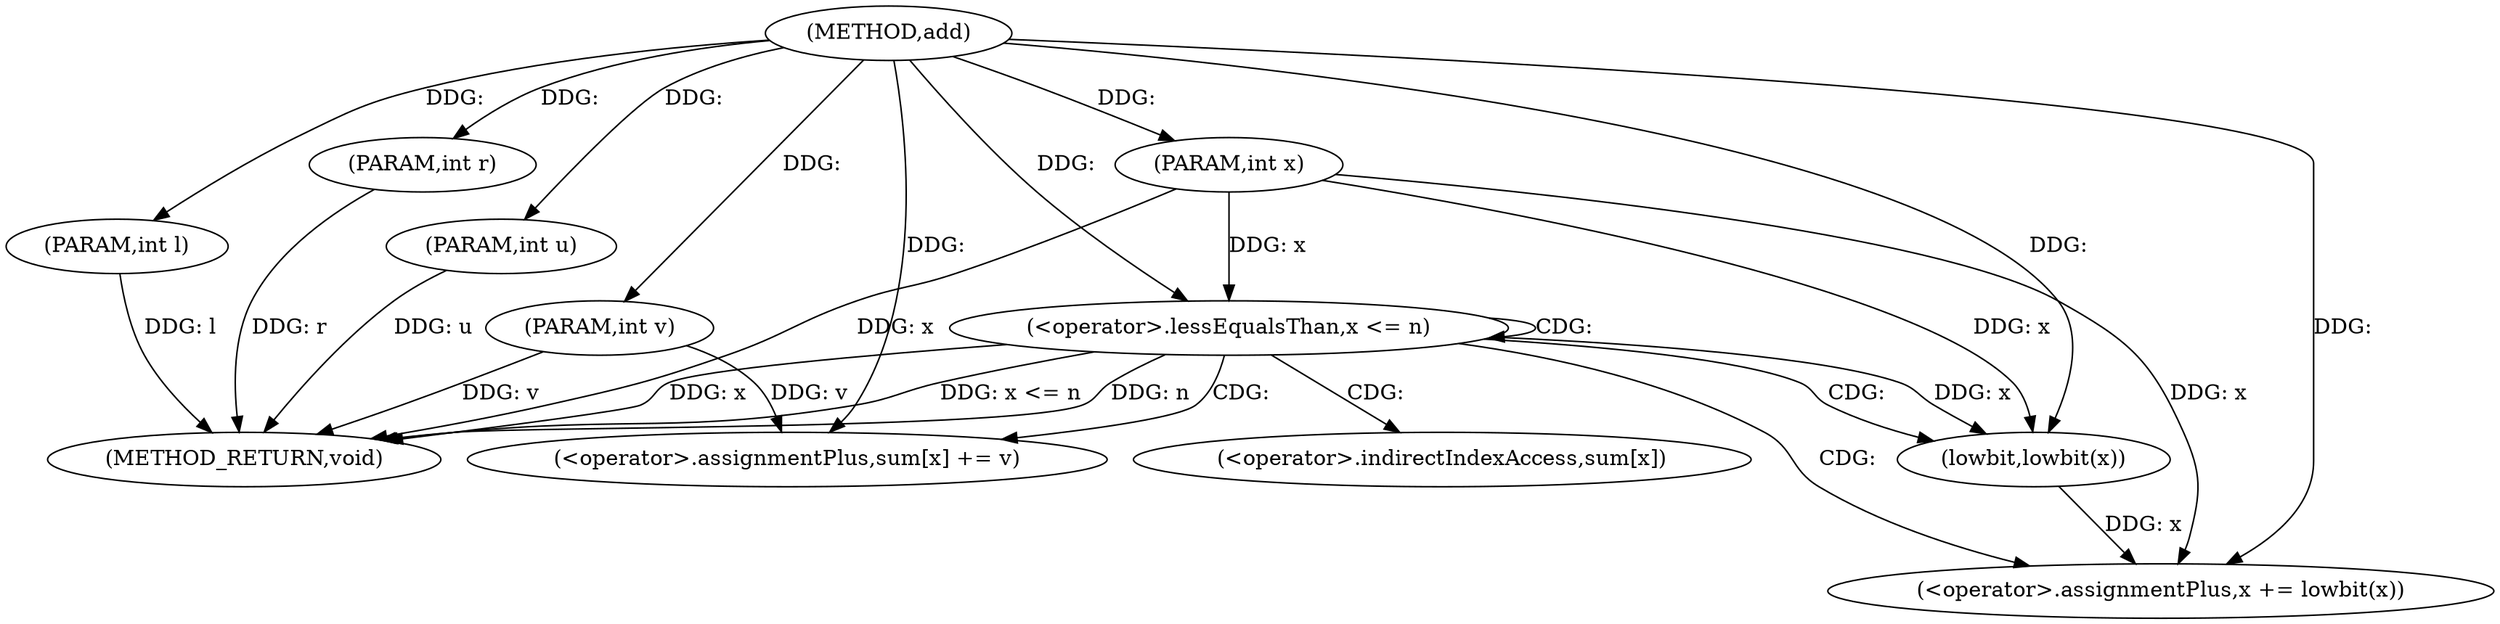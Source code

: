 digraph "add" {  
"1000787" [label = "(METHOD,add)" ]
"1000808" [label = "(METHOD_RETURN,void)" ]
"1000788" [label = "(PARAM,int u)" ]
"1000789" [label = "(PARAM,int l)" ]
"1000790" [label = "(PARAM,int r)" ]
"1000791" [label = "(PARAM,int x)" ]
"1000792" [label = "(PARAM,int v)" ]
"1000795" [label = "(<operator>.lessEqualsThan,x <= n)" ]
"1000799" [label = "(<operator>.assignmentPlus,sum[x] += v)" ]
"1000804" [label = "(<operator>.assignmentPlus,x += lowbit(x))" ]
"1000806" [label = "(lowbit,lowbit(x))" ]
"1000800" [label = "(<operator>.indirectIndexAccess,sum[x])" ]
  "1000788" -> "1000808"  [ label = "DDG: u"] 
  "1000789" -> "1000808"  [ label = "DDG: l"] 
  "1000790" -> "1000808"  [ label = "DDG: r"] 
  "1000791" -> "1000808"  [ label = "DDG: x"] 
  "1000792" -> "1000808"  [ label = "DDG: v"] 
  "1000795" -> "1000808"  [ label = "DDG: x"] 
  "1000795" -> "1000808"  [ label = "DDG: x <= n"] 
  "1000795" -> "1000808"  [ label = "DDG: n"] 
  "1000787" -> "1000788"  [ label = "DDG: "] 
  "1000787" -> "1000789"  [ label = "DDG: "] 
  "1000787" -> "1000790"  [ label = "DDG: "] 
  "1000787" -> "1000791"  [ label = "DDG: "] 
  "1000787" -> "1000792"  [ label = "DDG: "] 
  "1000791" -> "1000795"  [ label = "DDG: x"] 
  "1000787" -> "1000795"  [ label = "DDG: "] 
  "1000792" -> "1000799"  [ label = "DDG: v"] 
  "1000787" -> "1000799"  [ label = "DDG: "] 
  "1000806" -> "1000804"  [ label = "DDG: x"] 
  "1000791" -> "1000804"  [ label = "DDG: x"] 
  "1000787" -> "1000804"  [ label = "DDG: "] 
  "1000795" -> "1000806"  [ label = "DDG: x"] 
  "1000791" -> "1000806"  [ label = "DDG: x"] 
  "1000787" -> "1000806"  [ label = "DDG: "] 
  "1000795" -> "1000804"  [ label = "CDG: "] 
  "1000795" -> "1000795"  [ label = "CDG: "] 
  "1000795" -> "1000799"  [ label = "CDG: "] 
  "1000795" -> "1000800"  [ label = "CDG: "] 
  "1000795" -> "1000806"  [ label = "CDG: "] 
}
